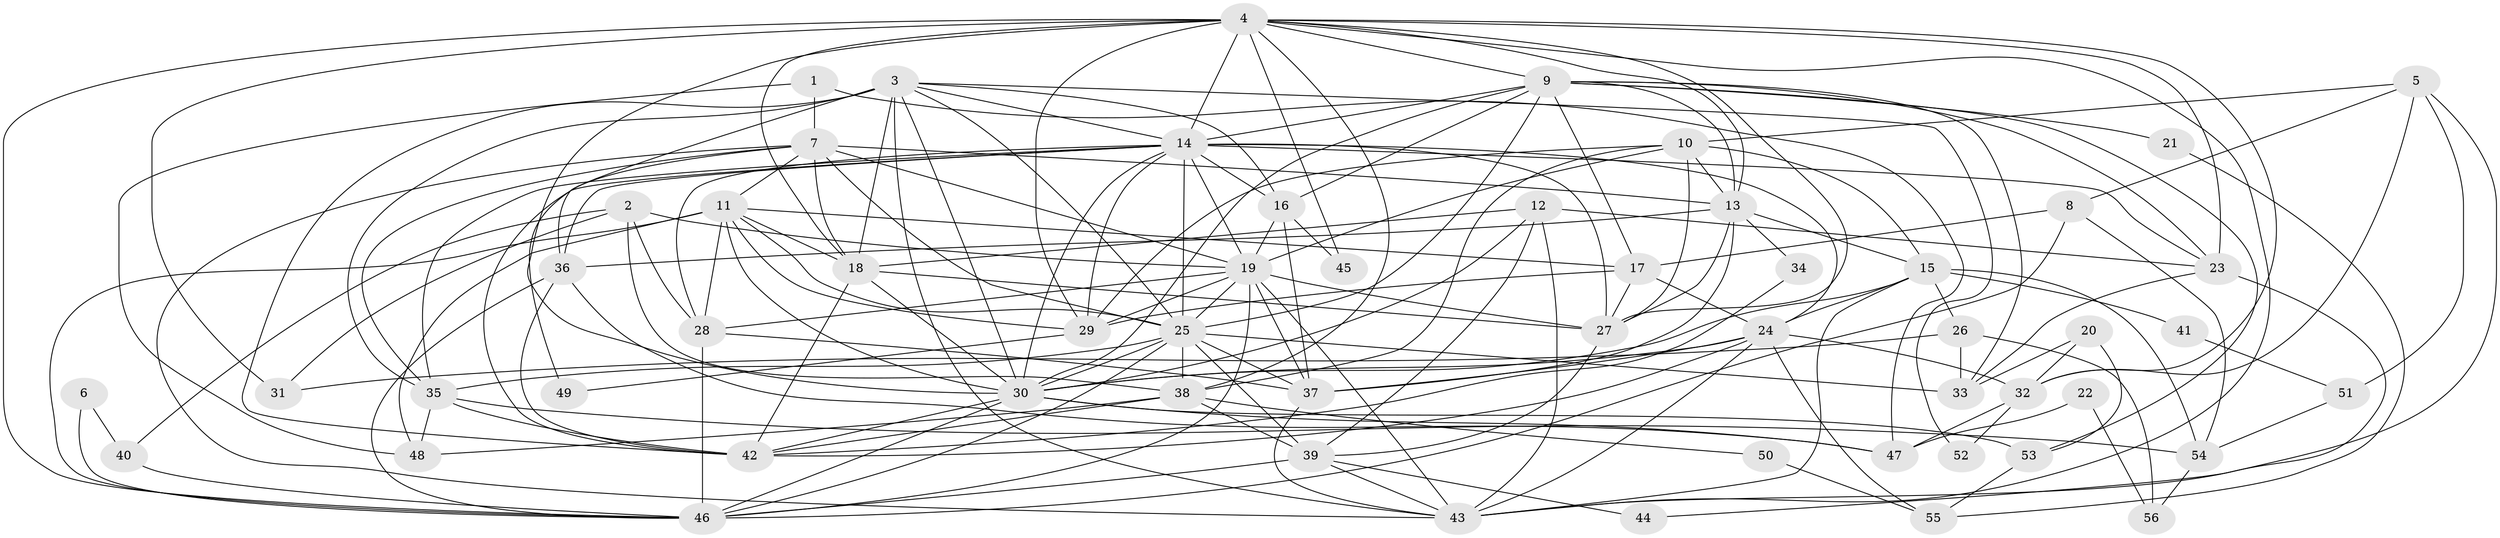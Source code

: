 // original degree distribution, {3: 0.2302158273381295, 5: 0.1510791366906475, 2: 0.16546762589928057, 7: 0.03597122302158273, 4: 0.28776978417266186, 6: 0.1079136690647482, 8: 0.02158273381294964}
// Generated by graph-tools (version 1.1) at 2025/51/03/04/25 22:51:08]
// undirected, 56 vertices, 173 edges
graph export_dot {
  node [color=gray90,style=filled];
  1;
  2;
  3;
  4;
  5;
  6;
  7;
  8;
  9;
  10;
  11;
  12;
  13;
  14;
  15;
  16;
  17;
  18;
  19;
  20;
  21;
  22;
  23;
  24;
  25;
  26;
  27;
  28;
  29;
  30;
  31;
  32;
  33;
  34;
  35;
  36;
  37;
  38;
  39;
  40;
  41;
  42;
  43;
  44;
  45;
  46;
  47;
  48;
  49;
  50;
  51;
  52;
  53;
  54;
  55;
  56;
  1 -- 7 [weight=1.0];
  1 -- 47 [weight=1.0];
  1 -- 48 [weight=1.0];
  2 -- 19 [weight=1.0];
  2 -- 28 [weight=1.0];
  2 -- 31 [weight=1.0];
  2 -- 38 [weight=1.0];
  2 -- 40 [weight=1.0];
  3 -- 14 [weight=1.0];
  3 -- 16 [weight=1.0];
  3 -- 18 [weight=1.0];
  3 -- 25 [weight=1.0];
  3 -- 30 [weight=1.0];
  3 -- 35 [weight=2.0];
  3 -- 36 [weight=1.0];
  3 -- 42 [weight=2.0];
  3 -- 43 [weight=1.0];
  3 -- 52 [weight=1.0];
  4 -- 9 [weight=1.0];
  4 -- 13 [weight=1.0];
  4 -- 14 [weight=2.0];
  4 -- 18 [weight=1.0];
  4 -- 23 [weight=1.0];
  4 -- 27 [weight=1.0];
  4 -- 29 [weight=1.0];
  4 -- 30 [weight=2.0];
  4 -- 31 [weight=1.0];
  4 -- 32 [weight=1.0];
  4 -- 38 [weight=1.0];
  4 -- 43 [weight=1.0];
  4 -- 45 [weight=1.0];
  4 -- 46 [weight=1.0];
  5 -- 8 [weight=1.0];
  5 -- 10 [weight=1.0];
  5 -- 32 [weight=1.0];
  5 -- 43 [weight=1.0];
  5 -- 51 [weight=1.0];
  6 -- 40 [weight=1.0];
  6 -- 46 [weight=1.0];
  7 -- 11 [weight=2.0];
  7 -- 13 [weight=1.0];
  7 -- 18 [weight=1.0];
  7 -- 19 [weight=2.0];
  7 -- 25 [weight=1.0];
  7 -- 35 [weight=1.0];
  7 -- 43 [weight=1.0];
  7 -- 49 [weight=1.0];
  8 -- 17 [weight=1.0];
  8 -- 46 [weight=1.0];
  8 -- 54 [weight=1.0];
  9 -- 13 [weight=1.0];
  9 -- 14 [weight=1.0];
  9 -- 16 [weight=2.0];
  9 -- 17 [weight=1.0];
  9 -- 21 [weight=1.0];
  9 -- 23 [weight=1.0];
  9 -- 25 [weight=1.0];
  9 -- 30 [weight=1.0];
  9 -- 33 [weight=1.0];
  9 -- 53 [weight=1.0];
  10 -- 13 [weight=1.0];
  10 -- 15 [weight=1.0];
  10 -- 19 [weight=1.0];
  10 -- 27 [weight=1.0];
  10 -- 29 [weight=1.0];
  10 -- 38 [weight=1.0];
  11 -- 17 [weight=1.0];
  11 -- 18 [weight=1.0];
  11 -- 25 [weight=4.0];
  11 -- 28 [weight=2.0];
  11 -- 29 [weight=1.0];
  11 -- 30 [weight=1.0];
  11 -- 46 [weight=1.0];
  11 -- 48 [weight=1.0];
  12 -- 18 [weight=2.0];
  12 -- 23 [weight=1.0];
  12 -- 30 [weight=1.0];
  12 -- 39 [weight=1.0];
  12 -- 43 [weight=1.0];
  13 -- 15 [weight=2.0];
  13 -- 27 [weight=1.0];
  13 -- 34 [weight=1.0];
  13 -- 36 [weight=3.0];
  13 -- 37 [weight=1.0];
  14 -- 16 [weight=1.0];
  14 -- 19 [weight=1.0];
  14 -- 23 [weight=1.0];
  14 -- 24 [weight=1.0];
  14 -- 25 [weight=1.0];
  14 -- 27 [weight=1.0];
  14 -- 28 [weight=1.0];
  14 -- 29 [weight=1.0];
  14 -- 30 [weight=1.0];
  14 -- 35 [weight=1.0];
  14 -- 36 [weight=1.0];
  14 -- 42 [weight=1.0];
  15 -- 24 [weight=1.0];
  15 -- 26 [weight=1.0];
  15 -- 30 [weight=1.0];
  15 -- 41 [weight=1.0];
  15 -- 43 [weight=1.0];
  15 -- 54 [weight=2.0];
  16 -- 19 [weight=1.0];
  16 -- 37 [weight=1.0];
  16 -- 45 [weight=1.0];
  17 -- 24 [weight=2.0];
  17 -- 27 [weight=1.0];
  17 -- 29 [weight=1.0];
  18 -- 27 [weight=2.0];
  18 -- 30 [weight=1.0];
  18 -- 42 [weight=1.0];
  19 -- 25 [weight=1.0];
  19 -- 27 [weight=1.0];
  19 -- 28 [weight=1.0];
  19 -- 29 [weight=1.0];
  19 -- 37 [weight=1.0];
  19 -- 43 [weight=1.0];
  19 -- 46 [weight=1.0];
  20 -- 32 [weight=1.0];
  20 -- 33 [weight=1.0];
  20 -- 53 [weight=1.0];
  21 -- 55 [weight=1.0];
  22 -- 47 [weight=1.0];
  22 -- 56 [weight=1.0];
  23 -- 33 [weight=1.0];
  23 -- 44 [weight=1.0];
  24 -- 30 [weight=1.0];
  24 -- 32 [weight=1.0];
  24 -- 37 [weight=1.0];
  24 -- 42 [weight=1.0];
  24 -- 43 [weight=1.0];
  24 -- 55 [weight=1.0];
  25 -- 30 [weight=1.0];
  25 -- 33 [weight=1.0];
  25 -- 35 [weight=1.0];
  25 -- 37 [weight=1.0];
  25 -- 38 [weight=1.0];
  25 -- 39 [weight=2.0];
  25 -- 46 [weight=1.0];
  26 -- 31 [weight=1.0];
  26 -- 33 [weight=1.0];
  26 -- 56 [weight=1.0];
  27 -- 39 [weight=1.0];
  28 -- 37 [weight=1.0];
  28 -- 46 [weight=1.0];
  29 -- 49 [weight=1.0];
  30 -- 42 [weight=2.0];
  30 -- 46 [weight=1.0];
  30 -- 47 [weight=1.0];
  30 -- 53 [weight=1.0];
  32 -- 47 [weight=1.0];
  32 -- 52 [weight=1.0];
  34 -- 42 [weight=1.0];
  35 -- 42 [weight=1.0];
  35 -- 48 [weight=1.0];
  35 -- 54 [weight=1.0];
  36 -- 42 [weight=1.0];
  36 -- 46 [weight=1.0];
  36 -- 47 [weight=1.0];
  37 -- 43 [weight=1.0];
  38 -- 39 [weight=1.0];
  38 -- 42 [weight=1.0];
  38 -- 48 [weight=1.0];
  38 -- 50 [weight=1.0];
  39 -- 43 [weight=1.0];
  39 -- 44 [weight=1.0];
  39 -- 46 [weight=1.0];
  40 -- 46 [weight=1.0];
  41 -- 51 [weight=1.0];
  50 -- 55 [weight=1.0];
  51 -- 54 [weight=1.0];
  53 -- 55 [weight=1.0];
  54 -- 56 [weight=1.0];
}
